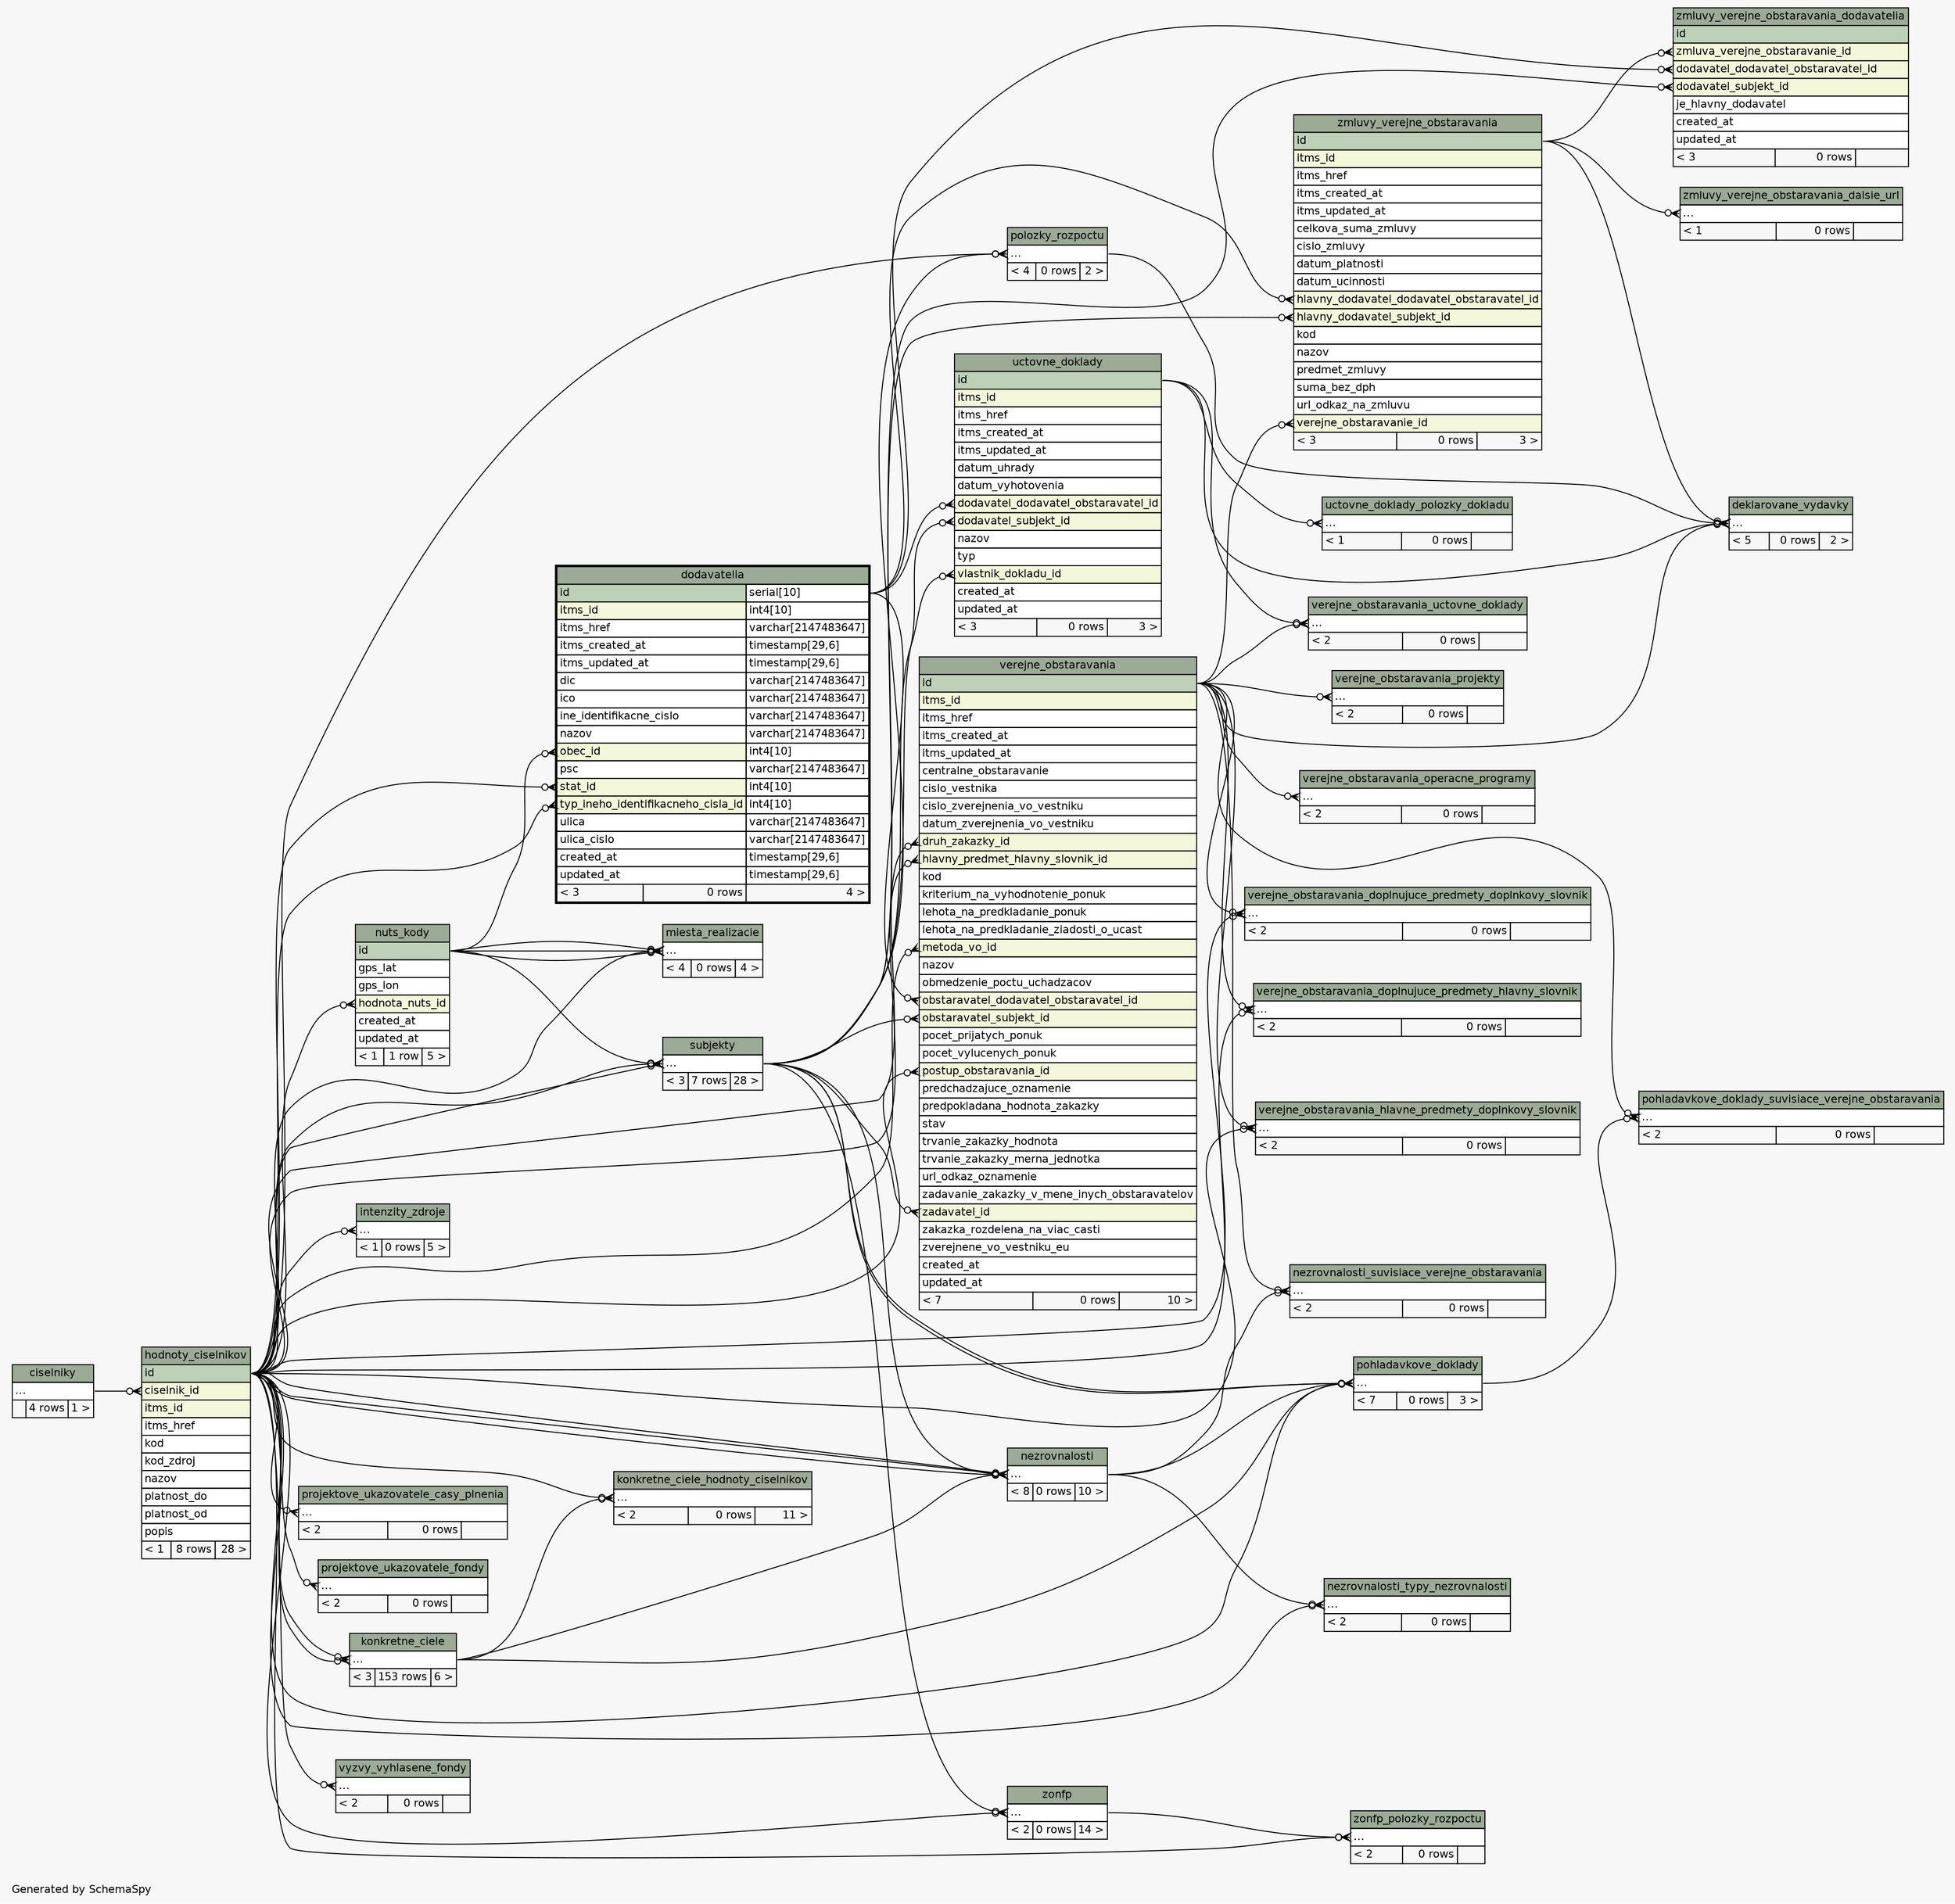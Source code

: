 // dot 2.38.0 on Linux 4.10.0-38-generic
// SchemaSpy rev 590
digraph "twoDegreesRelationshipsDiagram" {
  graph [
    rankdir="RL"
    bgcolor="#f7f7f7"
    label="\nGenerated by SchemaSpy"
    labeljust="l"
    nodesep="0.18"
    ranksep="0.46"
    fontname="Helvetica"
    fontsize="11"
  ];
  node [
    fontname="Helvetica"
    fontsize="11"
    shape="plaintext"
  ];
  edge [
    arrowsize="0.8"
  ];
  "deklarovane_vydavky":"elipses":w -> "polozky_rozpoctu":"elipses":e [arrowhead=none dir=back arrowtail=crowodot];
  "deklarovane_vydavky":"elipses":w -> "uctovne_doklady":"id":e [arrowhead=none dir=back arrowtail=crowodot];
  "deklarovane_vydavky":"elipses":w -> "verejne_obstaravania":"id":e [arrowhead=none dir=back arrowtail=crowodot];
  "deklarovane_vydavky":"elipses":w -> "zmluvy_verejne_obstaravania":"id":e [arrowhead=none dir=back arrowtail=crowodot];
  "dodavatelia":"obec_id":w -> "nuts_kody":"id":e [arrowhead=none dir=back arrowtail=crowodot];
  "dodavatelia":"stat_id":w -> "hodnoty_ciselnikov":"id":e [arrowhead=none dir=back arrowtail=crowodot];
  "dodavatelia":"typ_ineho_identifikacneho_cisla_id":w -> "hodnoty_ciselnikov":"id":e [arrowhead=none dir=back arrowtail=crowodot];
  "hodnoty_ciselnikov":"ciselnik_id":w -> "ciselniky":"elipses":e [arrowhead=none dir=back arrowtail=crowodot];
  "intenzity_zdroje":"elipses":w -> "hodnoty_ciselnikov":"id":e [arrowhead=none dir=back arrowtail=crowodot];
  "konkretne_ciele":"elipses":w -> "hodnoty_ciselnikov":"id":e [arrowhead=none dir=back arrowtail=crowodot];
  "konkretne_ciele":"elipses":w -> "hodnoty_ciselnikov":"id":e [arrowhead=none dir=back arrowtail=crowodot];
  "konkretne_ciele_hodnoty_ciselnikov":"elipses":w -> "hodnoty_ciselnikov":"id":e [arrowhead=none dir=back arrowtail=crowodot];
  "konkretne_ciele_hodnoty_ciselnikov":"elipses":w -> "konkretne_ciele":"elipses":e [arrowhead=none dir=back arrowtail=crowodot];
  "miesta_realizacie":"elipses":w -> "nuts_kody":"id":e [arrowhead=none dir=back arrowtail=crowodot];
  "miesta_realizacie":"elipses":w -> "nuts_kody":"id":e [arrowhead=none dir=back arrowtail=crowodot];
  "miesta_realizacie":"elipses":w -> "nuts_kody":"id":e [arrowhead=none dir=back arrowtail=crowodot];
  "miesta_realizacie":"elipses":w -> "hodnoty_ciselnikov":"id":e [arrowhead=none dir=back arrowtail=crowodot];
  "nezrovnalosti":"elipses":w -> "hodnoty_ciselnikov":"id":e [arrowhead=none dir=back arrowtail=crowodot];
  "nezrovnalosti":"elipses":w -> "subjekty":"elipses":e [arrowhead=none dir=back arrowtail=crowodot];
  "nezrovnalosti":"elipses":w -> "hodnoty_ciselnikov":"id":e [arrowhead=none dir=back arrowtail=crowodot];
  "nezrovnalosti":"elipses":w -> "hodnoty_ciselnikov":"id":e [arrowhead=none dir=back arrowtail=crowodot];
  "nezrovnalosti":"elipses":w -> "konkretne_ciele":"elipses":e [arrowhead=none dir=back arrowtail=crowodot];
  "nezrovnalosti_suvisiace_verejne_obstaravania":"elipses":w -> "nezrovnalosti":"elipses":e [arrowhead=none dir=back arrowtail=crowodot];
  "nezrovnalosti_suvisiace_verejne_obstaravania":"elipses":w -> "verejne_obstaravania":"id":e [arrowhead=none dir=back arrowtail=crowodot];
  "nezrovnalosti_typy_nezrovnalosti":"elipses":w -> "hodnoty_ciselnikov":"id":e [arrowhead=none dir=back arrowtail=crowodot];
  "nezrovnalosti_typy_nezrovnalosti":"elipses":w -> "nezrovnalosti":"elipses":e [arrowhead=none dir=back arrowtail=crowodot];
  "nuts_kody":"hodnota_nuts_id":w -> "hodnoty_ciselnikov":"id":e [arrowhead=none dir=back arrowtail=crowodot];
  "pohladavkove_doklady":"elipses":w -> "subjekty":"elipses":e [arrowhead=none dir=back arrowtail=crowodot];
  "pohladavkove_doklady":"elipses":w -> "hodnoty_ciselnikov":"id":e [arrowhead=none dir=back arrowtail=crowodot];
  "pohladavkove_doklady":"elipses":w -> "konkretne_ciele":"elipses":e [arrowhead=none dir=back arrowtail=crowodot];
  "pohladavkove_doklady":"elipses":w -> "nezrovnalosti":"elipses":e [arrowhead=none dir=back arrowtail=crowodot];
  "pohladavkove_doklady":"elipses":w -> "subjekty":"elipses":e [arrowhead=none dir=back arrowtail=crowodot];
  "pohladavkove_doklady_suvisiace_verejne_obstaravania":"elipses":w -> "pohladavkove_doklady":"elipses":e [arrowhead=none dir=back arrowtail=crowodot];
  "pohladavkove_doklady_suvisiace_verejne_obstaravania":"elipses":w -> "verejne_obstaravania":"id":e [arrowhead=none dir=back arrowtail=crowodot];
  "polozky_rozpoctu":"elipses":w -> "hodnoty_ciselnikov":"id":e [arrowhead=none dir=back arrowtail=crowodot];
  "polozky_rozpoctu":"elipses":w -> "subjekty":"elipses":e [arrowhead=none dir=back arrowtail=crowodot];
  "projektove_ukazovatele_casy_plnenia":"elipses":w -> "hodnoty_ciselnikov":"id":e [arrowhead=none dir=back arrowtail=crowodot];
  "projektove_ukazovatele_fondy":"elipses":w -> "hodnoty_ciselnikov":"id":e [arrowhead=none dir=back arrowtail=crowodot];
  "subjekty":"elipses":w -> "nuts_kody":"id":e [arrowhead=none dir=back arrowtail=crowodot];
  "subjekty":"elipses":w -> "hodnoty_ciselnikov":"id":e [arrowhead=none dir=back arrowtail=crowodot];
  "subjekty":"elipses":w -> "hodnoty_ciselnikov":"id":e [arrowhead=none dir=back arrowtail=crowodot];
  "uctovne_doklady":"dodavatel_dodavatel_obstaravatel_id":w -> "dodavatelia":"id.type":e [arrowhead=none dir=back arrowtail=crowodot];
  "uctovne_doklady":"dodavatel_subjekt_id":w -> "subjekty":"elipses":e [arrowhead=none dir=back arrowtail=crowodot];
  "uctovne_doklady":"vlastnik_dokladu_id":w -> "subjekty":"elipses":e [arrowhead=none dir=back arrowtail=crowodot];
  "uctovne_doklady_polozky_dokladu":"elipses":w -> "uctovne_doklady":"id":e [arrowhead=none dir=back arrowtail=crowodot];
  "verejne_obstaravania":"druh_zakazky_id":w -> "hodnoty_ciselnikov":"id":e [arrowhead=none dir=back arrowtail=crowodot];
  "verejne_obstaravania":"hlavny_predmet_hlavny_slovnik_id":w -> "hodnoty_ciselnikov":"id":e [arrowhead=none dir=back arrowtail=crowodot];
  "verejne_obstaravania":"metoda_vo_id":w -> "hodnoty_ciselnikov":"id":e [arrowhead=none dir=back arrowtail=crowodot];
  "verejne_obstaravania":"obstaravatel_dodavatel_obstaravatel_id":w -> "dodavatelia":"id.type":e [arrowhead=none dir=back arrowtail=crowodot];
  "verejne_obstaravania":"obstaravatel_subjekt_id":w -> "subjekty":"elipses":e [arrowhead=none dir=back arrowtail=crowodot];
  "verejne_obstaravania":"postup_obstaravania_id":w -> "hodnoty_ciselnikov":"id":e [arrowhead=none dir=back arrowtail=crowodot];
  "verejne_obstaravania":"zadavatel_id":w -> "subjekty":"elipses":e [arrowhead=none dir=back arrowtail=crowodot];
  "verejne_obstaravania_doplnujuce_predmety_doplnkovy_slovnik":"elipses":w -> "hodnoty_ciselnikov":"id":e [arrowhead=none dir=back arrowtail=crowodot];
  "verejne_obstaravania_doplnujuce_predmety_doplnkovy_slovnik":"elipses":w -> "verejne_obstaravania":"id":e [arrowhead=none dir=back arrowtail=crowodot];
  "verejne_obstaravania_doplnujuce_predmety_hlavny_slovnik":"elipses":w -> "hodnoty_ciselnikov":"id":e [arrowhead=none dir=back arrowtail=crowodot];
  "verejne_obstaravania_doplnujuce_predmety_hlavny_slovnik":"elipses":w -> "verejne_obstaravania":"id":e [arrowhead=none dir=back arrowtail=crowodot];
  "verejne_obstaravania_hlavne_predmety_doplnkovy_slovnik":"elipses":w -> "hodnoty_ciselnikov":"id":e [arrowhead=none dir=back arrowtail=crowodot];
  "verejne_obstaravania_hlavne_predmety_doplnkovy_slovnik":"elipses":w -> "verejne_obstaravania":"id":e [arrowhead=none dir=back arrowtail=crowodot];
  "verejne_obstaravania_operacne_programy":"elipses":w -> "verejne_obstaravania":"id":e [arrowhead=none dir=back arrowtail=crowodot];
  "verejne_obstaravania_projekty":"elipses":w -> "verejne_obstaravania":"id":e [arrowhead=none dir=back arrowtail=crowodot];
  "verejne_obstaravania_uctovne_doklady":"elipses":w -> "uctovne_doklady":"id":e [arrowhead=none dir=back arrowtail=crowodot];
  "verejne_obstaravania_uctovne_doklady":"elipses":w -> "verejne_obstaravania":"id":e [arrowhead=none dir=back arrowtail=crowodot];
  "vyzvy_vyhlasene_fondy":"elipses":w -> "hodnoty_ciselnikov":"id":e [arrowhead=none dir=back arrowtail=crowodot];
  "zmluvy_verejne_obstaravania":"hlavny_dodavatel_dodavatel_obstaravatel_id":w -> "dodavatelia":"id.type":e [arrowhead=none dir=back arrowtail=crowodot];
  "zmluvy_verejne_obstaravania":"hlavny_dodavatel_subjekt_id":w -> "subjekty":"elipses":e [arrowhead=none dir=back arrowtail=crowodot];
  "zmluvy_verejne_obstaravania":"verejne_obstaravanie_id":w -> "verejne_obstaravania":"id":e [arrowhead=none dir=back arrowtail=crowodot];
  "zmluvy_verejne_obstaravania_dalsie_url":"elipses":w -> "zmluvy_verejne_obstaravania":"id":e [arrowhead=none dir=back arrowtail=crowodot];
  "zmluvy_verejne_obstaravania_dodavatelia":"dodavatel_dodavatel_obstaravatel_id":w -> "dodavatelia":"id.type":e [arrowhead=none dir=back arrowtail=crowodot];
  "zmluvy_verejne_obstaravania_dodavatelia":"dodavatel_subjekt_id":w -> "subjekty":"elipses":e [arrowhead=none dir=back arrowtail=crowodot];
  "zmluvy_verejne_obstaravania_dodavatelia":"zmluva_verejne_obstaravanie_id":w -> "zmluvy_verejne_obstaravania":"id":e [arrowhead=none dir=back arrowtail=crowodot];
  "zonfp":"elipses":w -> "hodnoty_ciselnikov":"id":e [arrowhead=none dir=back arrowtail=crowodot];
  "zonfp":"elipses":w -> "subjekty":"elipses":e [arrowhead=none dir=back arrowtail=crowodot];
  "zonfp_polozky_rozpoctu":"elipses":w -> "hodnoty_ciselnikov":"id":e [arrowhead=none dir=back arrowtail=crowodot];
  "zonfp_polozky_rozpoctu":"elipses":w -> "zonfp":"elipses":e [arrowhead=none dir=back arrowtail=crowodot];
  "ciselniky" [
    label=<
    <TABLE BORDER="0" CELLBORDER="1" CELLSPACING="0" BGCOLOR="#ffffff">
      <TR><TD COLSPAN="3" BGCOLOR="#9bab96" ALIGN="CENTER">ciselniky</TD></TR>
      <TR><TD PORT="elipses" COLSPAN="3" ALIGN="LEFT">...</TD></TR>
      <TR><TD ALIGN="LEFT" BGCOLOR="#f7f7f7">  </TD><TD ALIGN="RIGHT" BGCOLOR="#f7f7f7">4 rows</TD><TD ALIGN="RIGHT" BGCOLOR="#f7f7f7">1 &gt;</TD></TR>
    </TABLE>>
    URL="ciselniky.html"
    tooltip="ciselniky"
  ];
  "deklarovane_vydavky" [
    label=<
    <TABLE BORDER="0" CELLBORDER="1" CELLSPACING="0" BGCOLOR="#ffffff">
      <TR><TD COLSPAN="3" BGCOLOR="#9bab96" ALIGN="CENTER">deklarovane_vydavky</TD></TR>
      <TR><TD PORT="elipses" COLSPAN="3" ALIGN="LEFT">...</TD></TR>
      <TR><TD ALIGN="LEFT" BGCOLOR="#f7f7f7">&lt; 5</TD><TD ALIGN="RIGHT" BGCOLOR="#f7f7f7">0 rows</TD><TD ALIGN="RIGHT" BGCOLOR="#f7f7f7">2 &gt;</TD></TR>
    </TABLE>>
    URL="deklarovane_vydavky.html"
    tooltip="deklarovane_vydavky"
  ];
  "dodavatelia" [
    label=<
    <TABLE BORDER="2" CELLBORDER="1" CELLSPACING="0" BGCOLOR="#ffffff">
      <TR><TD COLSPAN="3" BGCOLOR="#9bab96" ALIGN="CENTER">dodavatelia</TD></TR>
      <TR><TD PORT="id" COLSPAN="2" BGCOLOR="#bed1b8" ALIGN="LEFT">id</TD><TD PORT="id.type" ALIGN="LEFT">serial[10]</TD></TR>
      <TR><TD PORT="itms_id" COLSPAN="2" BGCOLOR="#f4f7da" ALIGN="LEFT">itms_id</TD><TD PORT="itms_id.type" ALIGN="LEFT">int4[10]</TD></TR>
      <TR><TD PORT="itms_href" COLSPAN="2" ALIGN="LEFT">itms_href</TD><TD PORT="itms_href.type" ALIGN="LEFT">varchar[2147483647]</TD></TR>
      <TR><TD PORT="itms_created_at" COLSPAN="2" ALIGN="LEFT">itms_created_at</TD><TD PORT="itms_created_at.type" ALIGN="LEFT">timestamp[29,6]</TD></TR>
      <TR><TD PORT="itms_updated_at" COLSPAN="2" ALIGN="LEFT">itms_updated_at</TD><TD PORT="itms_updated_at.type" ALIGN="LEFT">timestamp[29,6]</TD></TR>
      <TR><TD PORT="dic" COLSPAN="2" ALIGN="LEFT">dic</TD><TD PORT="dic.type" ALIGN="LEFT">varchar[2147483647]</TD></TR>
      <TR><TD PORT="ico" COLSPAN="2" ALIGN="LEFT">ico</TD><TD PORT="ico.type" ALIGN="LEFT">varchar[2147483647]</TD></TR>
      <TR><TD PORT="ine_identifikacne_cislo" COLSPAN="2" ALIGN="LEFT">ine_identifikacne_cislo</TD><TD PORT="ine_identifikacne_cislo.type" ALIGN="LEFT">varchar[2147483647]</TD></TR>
      <TR><TD PORT="nazov" COLSPAN="2" ALIGN="LEFT">nazov</TD><TD PORT="nazov.type" ALIGN="LEFT">varchar[2147483647]</TD></TR>
      <TR><TD PORT="obec_id" COLSPAN="2" BGCOLOR="#f4f7da" ALIGN="LEFT">obec_id</TD><TD PORT="obec_id.type" ALIGN="LEFT">int4[10]</TD></TR>
      <TR><TD PORT="psc" COLSPAN="2" ALIGN="LEFT">psc</TD><TD PORT="psc.type" ALIGN="LEFT">varchar[2147483647]</TD></TR>
      <TR><TD PORT="stat_id" COLSPAN="2" BGCOLOR="#f4f7da" ALIGN="LEFT">stat_id</TD><TD PORT="stat_id.type" ALIGN="LEFT">int4[10]</TD></TR>
      <TR><TD PORT="typ_ineho_identifikacneho_cisla_id" COLSPAN="2" BGCOLOR="#f4f7da" ALIGN="LEFT">typ_ineho_identifikacneho_cisla_id</TD><TD PORT="typ_ineho_identifikacneho_cisla_id.type" ALIGN="LEFT">int4[10]</TD></TR>
      <TR><TD PORT="ulica" COLSPAN="2" ALIGN="LEFT">ulica</TD><TD PORT="ulica.type" ALIGN="LEFT">varchar[2147483647]</TD></TR>
      <TR><TD PORT="ulica_cislo" COLSPAN="2" ALIGN="LEFT">ulica_cislo</TD><TD PORT="ulica_cislo.type" ALIGN="LEFT">varchar[2147483647]</TD></TR>
      <TR><TD PORT="created_at" COLSPAN="2" ALIGN="LEFT">created_at</TD><TD PORT="created_at.type" ALIGN="LEFT">timestamp[29,6]</TD></TR>
      <TR><TD PORT="updated_at" COLSPAN="2" ALIGN="LEFT">updated_at</TD><TD PORT="updated_at.type" ALIGN="LEFT">timestamp[29,6]</TD></TR>
      <TR><TD ALIGN="LEFT" BGCOLOR="#f7f7f7">&lt; 3</TD><TD ALIGN="RIGHT" BGCOLOR="#f7f7f7">0 rows</TD><TD ALIGN="RIGHT" BGCOLOR="#f7f7f7">4 &gt;</TD></TR>
    </TABLE>>
    URL="dodavatelia.html"
    tooltip="dodavatelia"
  ];
  "hodnoty_ciselnikov" [
    label=<
    <TABLE BORDER="0" CELLBORDER="1" CELLSPACING="0" BGCOLOR="#ffffff">
      <TR><TD COLSPAN="3" BGCOLOR="#9bab96" ALIGN="CENTER">hodnoty_ciselnikov</TD></TR>
      <TR><TD PORT="id" COLSPAN="3" BGCOLOR="#bed1b8" ALIGN="LEFT">id</TD></TR>
      <TR><TD PORT="ciselnik_id" COLSPAN="3" BGCOLOR="#f4f7da" ALIGN="LEFT">ciselnik_id</TD></TR>
      <TR><TD PORT="itms_id" COLSPAN="3" BGCOLOR="#f4f7da" ALIGN="LEFT">itms_id</TD></TR>
      <TR><TD PORT="itms_href" COLSPAN="3" ALIGN="LEFT">itms_href</TD></TR>
      <TR><TD PORT="kod" COLSPAN="3" ALIGN="LEFT">kod</TD></TR>
      <TR><TD PORT="kod_zdroj" COLSPAN="3" ALIGN="LEFT">kod_zdroj</TD></TR>
      <TR><TD PORT="nazov" COLSPAN="3" ALIGN="LEFT">nazov</TD></TR>
      <TR><TD PORT="platnost_do" COLSPAN="3" ALIGN="LEFT">platnost_do</TD></TR>
      <TR><TD PORT="platnost_od" COLSPAN="3" ALIGN="LEFT">platnost_od</TD></TR>
      <TR><TD PORT="popis" COLSPAN="3" ALIGN="LEFT">popis</TD></TR>
      <TR><TD ALIGN="LEFT" BGCOLOR="#f7f7f7">&lt; 1</TD><TD ALIGN="RIGHT" BGCOLOR="#f7f7f7">8 rows</TD><TD ALIGN="RIGHT" BGCOLOR="#f7f7f7">28 &gt;</TD></TR>
    </TABLE>>
    URL="hodnoty_ciselnikov.html"
    tooltip="hodnoty_ciselnikov"
  ];
  "intenzity_zdroje" [
    label=<
    <TABLE BORDER="0" CELLBORDER="1" CELLSPACING="0" BGCOLOR="#ffffff">
      <TR><TD COLSPAN="3" BGCOLOR="#9bab96" ALIGN="CENTER">intenzity_zdroje</TD></TR>
      <TR><TD PORT="elipses" COLSPAN="3" ALIGN="LEFT">...</TD></TR>
      <TR><TD ALIGN="LEFT" BGCOLOR="#f7f7f7">&lt; 1</TD><TD ALIGN="RIGHT" BGCOLOR="#f7f7f7">0 rows</TD><TD ALIGN="RIGHT" BGCOLOR="#f7f7f7">5 &gt;</TD></TR>
    </TABLE>>
    URL="intenzity_zdroje.html"
    tooltip="intenzity_zdroje"
  ];
  "konkretne_ciele" [
    label=<
    <TABLE BORDER="0" CELLBORDER="1" CELLSPACING="0" BGCOLOR="#ffffff">
      <TR><TD COLSPAN="3" BGCOLOR="#9bab96" ALIGN="CENTER">konkretne_ciele</TD></TR>
      <TR><TD PORT="elipses" COLSPAN="3" ALIGN="LEFT">...</TD></TR>
      <TR><TD ALIGN="LEFT" BGCOLOR="#f7f7f7">&lt; 3</TD><TD ALIGN="RIGHT" BGCOLOR="#f7f7f7">153 rows</TD><TD ALIGN="RIGHT" BGCOLOR="#f7f7f7">6 &gt;</TD></TR>
    </TABLE>>
    URL="konkretne_ciele.html"
    tooltip="konkretne_ciele"
  ];
  "konkretne_ciele_hodnoty_ciselnikov" [
    label=<
    <TABLE BORDER="0" CELLBORDER="1" CELLSPACING="0" BGCOLOR="#ffffff">
      <TR><TD COLSPAN="3" BGCOLOR="#9bab96" ALIGN="CENTER">konkretne_ciele_hodnoty_ciselnikov</TD></TR>
      <TR><TD PORT="elipses" COLSPAN="3" ALIGN="LEFT">...</TD></TR>
      <TR><TD ALIGN="LEFT" BGCOLOR="#f7f7f7">&lt; 2</TD><TD ALIGN="RIGHT" BGCOLOR="#f7f7f7">0 rows</TD><TD ALIGN="RIGHT" BGCOLOR="#f7f7f7">11 &gt;</TD></TR>
    </TABLE>>
    URL="konkretne_ciele_hodnoty_ciselnikov.html"
    tooltip="konkretne_ciele_hodnoty_ciselnikov"
  ];
  "miesta_realizacie" [
    label=<
    <TABLE BORDER="0" CELLBORDER="1" CELLSPACING="0" BGCOLOR="#ffffff">
      <TR><TD COLSPAN="3" BGCOLOR="#9bab96" ALIGN="CENTER">miesta_realizacie</TD></TR>
      <TR><TD PORT="elipses" COLSPAN="3" ALIGN="LEFT">...</TD></TR>
      <TR><TD ALIGN="LEFT" BGCOLOR="#f7f7f7">&lt; 4</TD><TD ALIGN="RIGHT" BGCOLOR="#f7f7f7">0 rows</TD><TD ALIGN="RIGHT" BGCOLOR="#f7f7f7">4 &gt;</TD></TR>
    </TABLE>>
    URL="miesta_realizacie.html"
    tooltip="miesta_realizacie"
  ];
  "nezrovnalosti" [
    label=<
    <TABLE BORDER="0" CELLBORDER="1" CELLSPACING="0" BGCOLOR="#ffffff">
      <TR><TD COLSPAN="3" BGCOLOR="#9bab96" ALIGN="CENTER">nezrovnalosti</TD></TR>
      <TR><TD PORT="elipses" COLSPAN="3" ALIGN="LEFT">...</TD></TR>
      <TR><TD ALIGN="LEFT" BGCOLOR="#f7f7f7">&lt; 8</TD><TD ALIGN="RIGHT" BGCOLOR="#f7f7f7">0 rows</TD><TD ALIGN="RIGHT" BGCOLOR="#f7f7f7">10 &gt;</TD></TR>
    </TABLE>>
    URL="nezrovnalosti.html"
    tooltip="nezrovnalosti"
  ];
  "nezrovnalosti_suvisiace_verejne_obstaravania" [
    label=<
    <TABLE BORDER="0" CELLBORDER="1" CELLSPACING="0" BGCOLOR="#ffffff">
      <TR><TD COLSPAN="3" BGCOLOR="#9bab96" ALIGN="CENTER">nezrovnalosti_suvisiace_verejne_obstaravania</TD></TR>
      <TR><TD PORT="elipses" COLSPAN="3" ALIGN="LEFT">...</TD></TR>
      <TR><TD ALIGN="LEFT" BGCOLOR="#f7f7f7">&lt; 2</TD><TD ALIGN="RIGHT" BGCOLOR="#f7f7f7">0 rows</TD><TD ALIGN="RIGHT" BGCOLOR="#f7f7f7">  </TD></TR>
    </TABLE>>
    URL="nezrovnalosti_suvisiace_verejne_obstaravania.html"
    tooltip="nezrovnalosti_suvisiace_verejne_obstaravania"
  ];
  "nezrovnalosti_typy_nezrovnalosti" [
    label=<
    <TABLE BORDER="0" CELLBORDER="1" CELLSPACING="0" BGCOLOR="#ffffff">
      <TR><TD COLSPAN="3" BGCOLOR="#9bab96" ALIGN="CENTER">nezrovnalosti_typy_nezrovnalosti</TD></TR>
      <TR><TD PORT="elipses" COLSPAN="3" ALIGN="LEFT">...</TD></TR>
      <TR><TD ALIGN="LEFT" BGCOLOR="#f7f7f7">&lt; 2</TD><TD ALIGN="RIGHT" BGCOLOR="#f7f7f7">0 rows</TD><TD ALIGN="RIGHT" BGCOLOR="#f7f7f7">  </TD></TR>
    </TABLE>>
    URL="nezrovnalosti_typy_nezrovnalosti.html"
    tooltip="nezrovnalosti_typy_nezrovnalosti"
  ];
  "nuts_kody" [
    label=<
    <TABLE BORDER="0" CELLBORDER="1" CELLSPACING="0" BGCOLOR="#ffffff">
      <TR><TD COLSPAN="3" BGCOLOR="#9bab96" ALIGN="CENTER">nuts_kody</TD></TR>
      <TR><TD PORT="id" COLSPAN="3" BGCOLOR="#bed1b8" ALIGN="LEFT">id</TD></TR>
      <TR><TD PORT="gps_lat" COLSPAN="3" ALIGN="LEFT">gps_lat</TD></TR>
      <TR><TD PORT="gps_lon" COLSPAN="3" ALIGN="LEFT">gps_lon</TD></TR>
      <TR><TD PORT="hodnota_nuts_id" COLSPAN="3" BGCOLOR="#f4f7da" ALIGN="LEFT">hodnota_nuts_id</TD></TR>
      <TR><TD PORT="created_at" COLSPAN="3" ALIGN="LEFT">created_at</TD></TR>
      <TR><TD PORT="updated_at" COLSPAN="3" ALIGN="LEFT">updated_at</TD></TR>
      <TR><TD ALIGN="LEFT" BGCOLOR="#f7f7f7">&lt; 1</TD><TD ALIGN="RIGHT" BGCOLOR="#f7f7f7">1 row</TD><TD ALIGN="RIGHT" BGCOLOR="#f7f7f7">5 &gt;</TD></TR>
    </TABLE>>
    URL="nuts_kody.html"
    tooltip="nuts_kody"
  ];
  "pohladavkove_doklady" [
    label=<
    <TABLE BORDER="0" CELLBORDER="1" CELLSPACING="0" BGCOLOR="#ffffff">
      <TR><TD COLSPAN="3" BGCOLOR="#9bab96" ALIGN="CENTER">pohladavkove_doklady</TD></TR>
      <TR><TD PORT="elipses" COLSPAN="3" ALIGN="LEFT">...</TD></TR>
      <TR><TD ALIGN="LEFT" BGCOLOR="#f7f7f7">&lt; 7</TD><TD ALIGN="RIGHT" BGCOLOR="#f7f7f7">0 rows</TD><TD ALIGN="RIGHT" BGCOLOR="#f7f7f7">3 &gt;</TD></TR>
    </TABLE>>
    URL="pohladavkove_doklady.html"
    tooltip="pohladavkove_doklady"
  ];
  "pohladavkove_doklady_suvisiace_verejne_obstaravania" [
    label=<
    <TABLE BORDER="0" CELLBORDER="1" CELLSPACING="0" BGCOLOR="#ffffff">
      <TR><TD COLSPAN="3" BGCOLOR="#9bab96" ALIGN="CENTER">pohladavkove_doklady_suvisiace_verejne_obstaravania</TD></TR>
      <TR><TD PORT="elipses" COLSPAN="3" ALIGN="LEFT">...</TD></TR>
      <TR><TD ALIGN="LEFT" BGCOLOR="#f7f7f7">&lt; 2</TD><TD ALIGN="RIGHT" BGCOLOR="#f7f7f7">0 rows</TD><TD ALIGN="RIGHT" BGCOLOR="#f7f7f7">  </TD></TR>
    </TABLE>>
    URL="pohladavkove_doklady_suvisiace_verejne_obstaravania.html"
    tooltip="pohladavkove_doklady_suvisiace_verejne_obstaravania"
  ];
  "polozky_rozpoctu" [
    label=<
    <TABLE BORDER="0" CELLBORDER="1" CELLSPACING="0" BGCOLOR="#ffffff">
      <TR><TD COLSPAN="3" BGCOLOR="#9bab96" ALIGN="CENTER">polozky_rozpoctu</TD></TR>
      <TR><TD PORT="elipses" COLSPAN="3" ALIGN="LEFT">...</TD></TR>
      <TR><TD ALIGN="LEFT" BGCOLOR="#f7f7f7">&lt; 4</TD><TD ALIGN="RIGHT" BGCOLOR="#f7f7f7">0 rows</TD><TD ALIGN="RIGHT" BGCOLOR="#f7f7f7">2 &gt;</TD></TR>
    </TABLE>>
    URL="polozky_rozpoctu.html"
    tooltip="polozky_rozpoctu"
  ];
  "projektove_ukazovatele_casy_plnenia" [
    label=<
    <TABLE BORDER="0" CELLBORDER="1" CELLSPACING="0" BGCOLOR="#ffffff">
      <TR><TD COLSPAN="3" BGCOLOR="#9bab96" ALIGN="CENTER">projektove_ukazovatele_casy_plnenia</TD></TR>
      <TR><TD PORT="elipses" COLSPAN="3" ALIGN="LEFT">...</TD></TR>
      <TR><TD ALIGN="LEFT" BGCOLOR="#f7f7f7">&lt; 2</TD><TD ALIGN="RIGHT" BGCOLOR="#f7f7f7">0 rows</TD><TD ALIGN="RIGHT" BGCOLOR="#f7f7f7">  </TD></TR>
    </TABLE>>
    URL="projektove_ukazovatele_casy_plnenia.html"
    tooltip="projektove_ukazovatele_casy_plnenia"
  ];
  "projektove_ukazovatele_fondy" [
    label=<
    <TABLE BORDER="0" CELLBORDER="1" CELLSPACING="0" BGCOLOR="#ffffff">
      <TR><TD COLSPAN="3" BGCOLOR="#9bab96" ALIGN="CENTER">projektove_ukazovatele_fondy</TD></TR>
      <TR><TD PORT="elipses" COLSPAN="3" ALIGN="LEFT">...</TD></TR>
      <TR><TD ALIGN="LEFT" BGCOLOR="#f7f7f7">&lt; 2</TD><TD ALIGN="RIGHT" BGCOLOR="#f7f7f7">0 rows</TD><TD ALIGN="RIGHT" BGCOLOR="#f7f7f7">  </TD></TR>
    </TABLE>>
    URL="projektove_ukazovatele_fondy.html"
    tooltip="projektove_ukazovatele_fondy"
  ];
  "subjekty" [
    label=<
    <TABLE BORDER="0" CELLBORDER="1" CELLSPACING="0" BGCOLOR="#ffffff">
      <TR><TD COLSPAN="3" BGCOLOR="#9bab96" ALIGN="CENTER">subjekty</TD></TR>
      <TR><TD PORT="elipses" COLSPAN="3" ALIGN="LEFT">...</TD></TR>
      <TR><TD ALIGN="LEFT" BGCOLOR="#f7f7f7">&lt; 3</TD><TD ALIGN="RIGHT" BGCOLOR="#f7f7f7">7 rows</TD><TD ALIGN="RIGHT" BGCOLOR="#f7f7f7">28 &gt;</TD></TR>
    </TABLE>>
    URL="subjekty.html"
    tooltip="subjekty"
  ];
  "uctovne_doklady" [
    label=<
    <TABLE BORDER="0" CELLBORDER="1" CELLSPACING="0" BGCOLOR="#ffffff">
      <TR><TD COLSPAN="3" BGCOLOR="#9bab96" ALIGN="CENTER">uctovne_doklady</TD></TR>
      <TR><TD PORT="id" COLSPAN="3" BGCOLOR="#bed1b8" ALIGN="LEFT">id</TD></TR>
      <TR><TD PORT="itms_id" COLSPAN="3" BGCOLOR="#f4f7da" ALIGN="LEFT">itms_id</TD></TR>
      <TR><TD PORT="itms_href" COLSPAN="3" ALIGN="LEFT">itms_href</TD></TR>
      <TR><TD PORT="itms_created_at" COLSPAN="3" ALIGN="LEFT">itms_created_at</TD></TR>
      <TR><TD PORT="itms_updated_at" COLSPAN="3" ALIGN="LEFT">itms_updated_at</TD></TR>
      <TR><TD PORT="datum_uhrady" COLSPAN="3" ALIGN="LEFT">datum_uhrady</TD></TR>
      <TR><TD PORT="datum_vyhotovenia" COLSPAN="3" ALIGN="LEFT">datum_vyhotovenia</TD></TR>
      <TR><TD PORT="dodavatel_dodavatel_obstaravatel_id" COLSPAN="3" BGCOLOR="#f4f7da" ALIGN="LEFT">dodavatel_dodavatel_obstaravatel_id</TD></TR>
      <TR><TD PORT="dodavatel_subjekt_id" COLSPAN="3" BGCOLOR="#f4f7da" ALIGN="LEFT">dodavatel_subjekt_id</TD></TR>
      <TR><TD PORT="nazov" COLSPAN="3" ALIGN="LEFT">nazov</TD></TR>
      <TR><TD PORT="typ" COLSPAN="3" ALIGN="LEFT">typ</TD></TR>
      <TR><TD PORT="vlastnik_dokladu_id" COLSPAN="3" BGCOLOR="#f4f7da" ALIGN="LEFT">vlastnik_dokladu_id</TD></TR>
      <TR><TD PORT="created_at" COLSPAN="3" ALIGN="LEFT">created_at</TD></TR>
      <TR><TD PORT="updated_at" COLSPAN="3" ALIGN="LEFT">updated_at</TD></TR>
      <TR><TD ALIGN="LEFT" BGCOLOR="#f7f7f7">&lt; 3</TD><TD ALIGN="RIGHT" BGCOLOR="#f7f7f7">0 rows</TD><TD ALIGN="RIGHT" BGCOLOR="#f7f7f7">3 &gt;</TD></TR>
    </TABLE>>
    URL="uctovne_doklady.html"
    tooltip="uctovne_doklady"
  ];
  "uctovne_doklady_polozky_dokladu" [
    label=<
    <TABLE BORDER="0" CELLBORDER="1" CELLSPACING="0" BGCOLOR="#ffffff">
      <TR><TD COLSPAN="3" BGCOLOR="#9bab96" ALIGN="CENTER">uctovne_doklady_polozky_dokladu</TD></TR>
      <TR><TD PORT="elipses" COLSPAN="3" ALIGN="LEFT">...</TD></TR>
      <TR><TD ALIGN="LEFT" BGCOLOR="#f7f7f7">&lt; 1</TD><TD ALIGN="RIGHT" BGCOLOR="#f7f7f7">0 rows</TD><TD ALIGN="RIGHT" BGCOLOR="#f7f7f7">  </TD></TR>
    </TABLE>>
    URL="uctovne_doklady_polozky_dokladu.html"
    tooltip="uctovne_doklady_polozky_dokladu"
  ];
  "verejne_obstaravania" [
    label=<
    <TABLE BORDER="0" CELLBORDER="1" CELLSPACING="0" BGCOLOR="#ffffff">
      <TR><TD COLSPAN="3" BGCOLOR="#9bab96" ALIGN="CENTER">verejne_obstaravania</TD></TR>
      <TR><TD PORT="id" COLSPAN="3" BGCOLOR="#bed1b8" ALIGN="LEFT">id</TD></TR>
      <TR><TD PORT="itms_id" COLSPAN="3" BGCOLOR="#f4f7da" ALIGN="LEFT">itms_id</TD></TR>
      <TR><TD PORT="itms_href" COLSPAN="3" ALIGN="LEFT">itms_href</TD></TR>
      <TR><TD PORT="itms_created_at" COLSPAN="3" ALIGN="LEFT">itms_created_at</TD></TR>
      <TR><TD PORT="itms_updated_at" COLSPAN="3" ALIGN="LEFT">itms_updated_at</TD></TR>
      <TR><TD PORT="centralne_obstaravanie" COLSPAN="3" ALIGN="LEFT">centralne_obstaravanie</TD></TR>
      <TR><TD PORT="cislo_vestnika" COLSPAN="3" ALIGN="LEFT">cislo_vestnika</TD></TR>
      <TR><TD PORT="cislo_zverejnenia_vo_vestniku" COLSPAN="3" ALIGN="LEFT">cislo_zverejnenia_vo_vestniku</TD></TR>
      <TR><TD PORT="datum_zverejnenia_vo_vestniku" COLSPAN="3" ALIGN="LEFT">datum_zverejnenia_vo_vestniku</TD></TR>
      <TR><TD PORT="druh_zakazky_id" COLSPAN="3" BGCOLOR="#f4f7da" ALIGN="LEFT">druh_zakazky_id</TD></TR>
      <TR><TD PORT="hlavny_predmet_hlavny_slovnik_id" COLSPAN="3" BGCOLOR="#f4f7da" ALIGN="LEFT">hlavny_predmet_hlavny_slovnik_id</TD></TR>
      <TR><TD PORT="kod" COLSPAN="3" ALIGN="LEFT">kod</TD></TR>
      <TR><TD PORT="kriterium_na_vyhodnotenie_ponuk" COLSPAN="3" ALIGN="LEFT">kriterium_na_vyhodnotenie_ponuk</TD></TR>
      <TR><TD PORT="lehota_na_predkladanie_ponuk" COLSPAN="3" ALIGN="LEFT">lehota_na_predkladanie_ponuk</TD></TR>
      <TR><TD PORT="lehota_na_predkladanie_ziadosti_o_ucast" COLSPAN="3" ALIGN="LEFT">lehota_na_predkladanie_ziadosti_o_ucast</TD></TR>
      <TR><TD PORT="metoda_vo_id" COLSPAN="3" BGCOLOR="#f4f7da" ALIGN="LEFT">metoda_vo_id</TD></TR>
      <TR><TD PORT="nazov" COLSPAN="3" ALIGN="LEFT">nazov</TD></TR>
      <TR><TD PORT="obmedzenie_poctu_uchadzacov" COLSPAN="3" ALIGN="LEFT">obmedzenie_poctu_uchadzacov</TD></TR>
      <TR><TD PORT="obstaravatel_dodavatel_obstaravatel_id" COLSPAN="3" BGCOLOR="#f4f7da" ALIGN="LEFT">obstaravatel_dodavatel_obstaravatel_id</TD></TR>
      <TR><TD PORT="obstaravatel_subjekt_id" COLSPAN="3" BGCOLOR="#f4f7da" ALIGN="LEFT">obstaravatel_subjekt_id</TD></TR>
      <TR><TD PORT="pocet_prijatych_ponuk" COLSPAN="3" ALIGN="LEFT">pocet_prijatych_ponuk</TD></TR>
      <TR><TD PORT="pocet_vylucenych_ponuk" COLSPAN="3" ALIGN="LEFT">pocet_vylucenych_ponuk</TD></TR>
      <TR><TD PORT="postup_obstaravania_id" COLSPAN="3" BGCOLOR="#f4f7da" ALIGN="LEFT">postup_obstaravania_id</TD></TR>
      <TR><TD PORT="predchadzajuce_oznamenie" COLSPAN="3" ALIGN="LEFT">predchadzajuce_oznamenie</TD></TR>
      <TR><TD PORT="predpokladana_hodnota_zakazky" COLSPAN="3" ALIGN="LEFT">predpokladana_hodnota_zakazky</TD></TR>
      <TR><TD PORT="stav" COLSPAN="3" ALIGN="LEFT">stav</TD></TR>
      <TR><TD PORT="trvanie_zakazky_hodnota" COLSPAN="3" ALIGN="LEFT">trvanie_zakazky_hodnota</TD></TR>
      <TR><TD PORT="trvanie_zakazky_merna_jednotka" COLSPAN="3" ALIGN="LEFT">trvanie_zakazky_merna_jednotka</TD></TR>
      <TR><TD PORT="url_odkaz_oznamenie" COLSPAN="3" ALIGN="LEFT">url_odkaz_oznamenie</TD></TR>
      <TR><TD PORT="zadavanie_zakazky_v_mene_inych_obstaravatelov" COLSPAN="3" ALIGN="LEFT">zadavanie_zakazky_v_mene_inych_obstaravatelov</TD></TR>
      <TR><TD PORT="zadavatel_id" COLSPAN="3" BGCOLOR="#f4f7da" ALIGN="LEFT">zadavatel_id</TD></TR>
      <TR><TD PORT="zakazka_rozdelena_na_viac_casti" COLSPAN="3" ALIGN="LEFT">zakazka_rozdelena_na_viac_casti</TD></TR>
      <TR><TD PORT="zverejnene_vo_vestniku_eu" COLSPAN="3" ALIGN="LEFT">zverejnene_vo_vestniku_eu</TD></TR>
      <TR><TD PORT="created_at" COLSPAN="3" ALIGN="LEFT">created_at</TD></TR>
      <TR><TD PORT="updated_at" COLSPAN="3" ALIGN="LEFT">updated_at</TD></TR>
      <TR><TD ALIGN="LEFT" BGCOLOR="#f7f7f7">&lt; 7</TD><TD ALIGN="RIGHT" BGCOLOR="#f7f7f7">0 rows</TD><TD ALIGN="RIGHT" BGCOLOR="#f7f7f7">10 &gt;</TD></TR>
    </TABLE>>
    URL="verejne_obstaravania.html"
    tooltip="verejne_obstaravania"
  ];
  "verejne_obstaravania_doplnujuce_predmety_doplnkovy_slovnik" [
    label=<
    <TABLE BORDER="0" CELLBORDER="1" CELLSPACING="0" BGCOLOR="#ffffff">
      <TR><TD COLSPAN="3" BGCOLOR="#9bab96" ALIGN="CENTER">verejne_obstaravania_doplnujuce_predmety_doplnkovy_slovnik</TD></TR>
      <TR><TD PORT="elipses" COLSPAN="3" ALIGN="LEFT">...</TD></TR>
      <TR><TD ALIGN="LEFT" BGCOLOR="#f7f7f7">&lt; 2</TD><TD ALIGN="RIGHT" BGCOLOR="#f7f7f7">0 rows</TD><TD ALIGN="RIGHT" BGCOLOR="#f7f7f7">  </TD></TR>
    </TABLE>>
    URL="verejne_obstaravania_doplnujuce_predmety_doplnkovy_slovnik.html"
    tooltip="verejne_obstaravania_doplnujuce_predmety_doplnkovy_slovnik"
  ];
  "verejne_obstaravania_doplnujuce_predmety_hlavny_slovnik" [
    label=<
    <TABLE BORDER="0" CELLBORDER="1" CELLSPACING="0" BGCOLOR="#ffffff">
      <TR><TD COLSPAN="3" BGCOLOR="#9bab96" ALIGN="CENTER">verejne_obstaravania_doplnujuce_predmety_hlavny_slovnik</TD></TR>
      <TR><TD PORT="elipses" COLSPAN="3" ALIGN="LEFT">...</TD></TR>
      <TR><TD ALIGN="LEFT" BGCOLOR="#f7f7f7">&lt; 2</TD><TD ALIGN="RIGHT" BGCOLOR="#f7f7f7">0 rows</TD><TD ALIGN="RIGHT" BGCOLOR="#f7f7f7">  </TD></TR>
    </TABLE>>
    URL="verejne_obstaravania_doplnujuce_predmety_hlavny_slovnik.html"
    tooltip="verejne_obstaravania_doplnujuce_predmety_hlavny_slovnik"
  ];
  "verejne_obstaravania_hlavne_predmety_doplnkovy_slovnik" [
    label=<
    <TABLE BORDER="0" CELLBORDER="1" CELLSPACING="0" BGCOLOR="#ffffff">
      <TR><TD COLSPAN="3" BGCOLOR="#9bab96" ALIGN="CENTER">verejne_obstaravania_hlavne_predmety_doplnkovy_slovnik</TD></TR>
      <TR><TD PORT="elipses" COLSPAN="3" ALIGN="LEFT">...</TD></TR>
      <TR><TD ALIGN="LEFT" BGCOLOR="#f7f7f7">&lt; 2</TD><TD ALIGN="RIGHT" BGCOLOR="#f7f7f7">0 rows</TD><TD ALIGN="RIGHT" BGCOLOR="#f7f7f7">  </TD></TR>
    </TABLE>>
    URL="verejne_obstaravania_hlavne_predmety_doplnkovy_slovnik.html"
    tooltip="verejne_obstaravania_hlavne_predmety_doplnkovy_slovnik"
  ];
  "verejne_obstaravania_operacne_programy" [
    label=<
    <TABLE BORDER="0" CELLBORDER="1" CELLSPACING="0" BGCOLOR="#ffffff">
      <TR><TD COLSPAN="3" BGCOLOR="#9bab96" ALIGN="CENTER">verejne_obstaravania_operacne_programy</TD></TR>
      <TR><TD PORT="elipses" COLSPAN="3" ALIGN="LEFT">...</TD></TR>
      <TR><TD ALIGN="LEFT" BGCOLOR="#f7f7f7">&lt; 2</TD><TD ALIGN="RIGHT" BGCOLOR="#f7f7f7">0 rows</TD><TD ALIGN="RIGHT" BGCOLOR="#f7f7f7">  </TD></TR>
    </TABLE>>
    URL="verejne_obstaravania_operacne_programy.html"
    tooltip="verejne_obstaravania_operacne_programy"
  ];
  "verejne_obstaravania_projekty" [
    label=<
    <TABLE BORDER="0" CELLBORDER="1" CELLSPACING="0" BGCOLOR="#ffffff">
      <TR><TD COLSPAN="3" BGCOLOR="#9bab96" ALIGN="CENTER">verejne_obstaravania_projekty</TD></TR>
      <TR><TD PORT="elipses" COLSPAN="3" ALIGN="LEFT">...</TD></TR>
      <TR><TD ALIGN="LEFT" BGCOLOR="#f7f7f7">&lt; 2</TD><TD ALIGN="RIGHT" BGCOLOR="#f7f7f7">0 rows</TD><TD ALIGN="RIGHT" BGCOLOR="#f7f7f7">  </TD></TR>
    </TABLE>>
    URL="verejne_obstaravania_projekty.html"
    tooltip="verejne_obstaravania_projekty"
  ];
  "verejne_obstaravania_uctovne_doklady" [
    label=<
    <TABLE BORDER="0" CELLBORDER="1" CELLSPACING="0" BGCOLOR="#ffffff">
      <TR><TD COLSPAN="3" BGCOLOR="#9bab96" ALIGN="CENTER">verejne_obstaravania_uctovne_doklady</TD></TR>
      <TR><TD PORT="elipses" COLSPAN="3" ALIGN="LEFT">...</TD></TR>
      <TR><TD ALIGN="LEFT" BGCOLOR="#f7f7f7">&lt; 2</TD><TD ALIGN="RIGHT" BGCOLOR="#f7f7f7">0 rows</TD><TD ALIGN="RIGHT" BGCOLOR="#f7f7f7">  </TD></TR>
    </TABLE>>
    URL="verejne_obstaravania_uctovne_doklady.html"
    tooltip="verejne_obstaravania_uctovne_doklady"
  ];
  "vyzvy_vyhlasene_fondy" [
    label=<
    <TABLE BORDER="0" CELLBORDER="1" CELLSPACING="0" BGCOLOR="#ffffff">
      <TR><TD COLSPAN="3" BGCOLOR="#9bab96" ALIGN="CENTER">vyzvy_vyhlasene_fondy</TD></TR>
      <TR><TD PORT="elipses" COLSPAN="3" ALIGN="LEFT">...</TD></TR>
      <TR><TD ALIGN="LEFT" BGCOLOR="#f7f7f7">&lt; 2</TD><TD ALIGN="RIGHT" BGCOLOR="#f7f7f7">0 rows</TD><TD ALIGN="RIGHT" BGCOLOR="#f7f7f7">  </TD></TR>
    </TABLE>>
    URL="vyzvy_vyhlasene_fondy.html"
    tooltip="vyzvy_vyhlasene_fondy"
  ];
  "zmluvy_verejne_obstaravania" [
    label=<
    <TABLE BORDER="0" CELLBORDER="1" CELLSPACING="0" BGCOLOR="#ffffff">
      <TR><TD COLSPAN="3" BGCOLOR="#9bab96" ALIGN="CENTER">zmluvy_verejne_obstaravania</TD></TR>
      <TR><TD PORT="id" COLSPAN="3" BGCOLOR="#bed1b8" ALIGN="LEFT">id</TD></TR>
      <TR><TD PORT="itms_id" COLSPAN="3" BGCOLOR="#f4f7da" ALIGN="LEFT">itms_id</TD></TR>
      <TR><TD PORT="itms_href" COLSPAN="3" ALIGN="LEFT">itms_href</TD></TR>
      <TR><TD PORT="itms_created_at" COLSPAN="3" ALIGN="LEFT">itms_created_at</TD></TR>
      <TR><TD PORT="itms_updated_at" COLSPAN="3" ALIGN="LEFT">itms_updated_at</TD></TR>
      <TR><TD PORT="celkova_suma_zmluvy" COLSPAN="3" ALIGN="LEFT">celkova_suma_zmluvy</TD></TR>
      <TR><TD PORT="cislo_zmluvy" COLSPAN="3" ALIGN="LEFT">cislo_zmluvy</TD></TR>
      <TR><TD PORT="datum_platnosti" COLSPAN="3" ALIGN="LEFT">datum_platnosti</TD></TR>
      <TR><TD PORT="datum_ucinnosti" COLSPAN="3" ALIGN="LEFT">datum_ucinnosti</TD></TR>
      <TR><TD PORT="hlavny_dodavatel_dodavatel_obstaravatel_id" COLSPAN="3" BGCOLOR="#f4f7da" ALIGN="LEFT">hlavny_dodavatel_dodavatel_obstaravatel_id</TD></TR>
      <TR><TD PORT="hlavny_dodavatel_subjekt_id" COLSPAN="3" BGCOLOR="#f4f7da" ALIGN="LEFT">hlavny_dodavatel_subjekt_id</TD></TR>
      <TR><TD PORT="kod" COLSPAN="3" ALIGN="LEFT">kod</TD></TR>
      <TR><TD PORT="nazov" COLSPAN="3" ALIGN="LEFT">nazov</TD></TR>
      <TR><TD PORT="predmet_zmluvy" COLSPAN="3" ALIGN="LEFT">predmet_zmluvy</TD></TR>
      <TR><TD PORT="suma_bez_dph" COLSPAN="3" ALIGN="LEFT">suma_bez_dph</TD></TR>
      <TR><TD PORT="url_odkaz_na_zmluvu" COLSPAN="3" ALIGN="LEFT">url_odkaz_na_zmluvu</TD></TR>
      <TR><TD PORT="verejne_obstaravanie_id" COLSPAN="3" BGCOLOR="#f4f7da" ALIGN="LEFT">verejne_obstaravanie_id</TD></TR>
      <TR><TD ALIGN="LEFT" BGCOLOR="#f7f7f7">&lt; 3</TD><TD ALIGN="RIGHT" BGCOLOR="#f7f7f7">0 rows</TD><TD ALIGN="RIGHT" BGCOLOR="#f7f7f7">3 &gt;</TD></TR>
    </TABLE>>
    URL="zmluvy_verejne_obstaravania.html"
    tooltip="zmluvy_verejne_obstaravania"
  ];
  "zmluvy_verejne_obstaravania_dalsie_url" [
    label=<
    <TABLE BORDER="0" CELLBORDER="1" CELLSPACING="0" BGCOLOR="#ffffff">
      <TR><TD COLSPAN="3" BGCOLOR="#9bab96" ALIGN="CENTER">zmluvy_verejne_obstaravania_dalsie_url</TD></TR>
      <TR><TD PORT="elipses" COLSPAN="3" ALIGN="LEFT">...</TD></TR>
      <TR><TD ALIGN="LEFT" BGCOLOR="#f7f7f7">&lt; 1</TD><TD ALIGN="RIGHT" BGCOLOR="#f7f7f7">0 rows</TD><TD ALIGN="RIGHT" BGCOLOR="#f7f7f7">  </TD></TR>
    </TABLE>>
    URL="zmluvy_verejne_obstaravania_dalsie_url.html"
    tooltip="zmluvy_verejne_obstaravania_dalsie_url"
  ];
  "zmluvy_verejne_obstaravania_dodavatelia" [
    label=<
    <TABLE BORDER="0" CELLBORDER="1" CELLSPACING="0" BGCOLOR="#ffffff">
      <TR><TD COLSPAN="3" BGCOLOR="#9bab96" ALIGN="CENTER">zmluvy_verejne_obstaravania_dodavatelia</TD></TR>
      <TR><TD PORT="id" COLSPAN="3" BGCOLOR="#bed1b8" ALIGN="LEFT">id</TD></TR>
      <TR><TD PORT="zmluva_verejne_obstaravanie_id" COLSPAN="3" BGCOLOR="#f4f7da" ALIGN="LEFT">zmluva_verejne_obstaravanie_id</TD></TR>
      <TR><TD PORT="dodavatel_dodavatel_obstaravatel_id" COLSPAN="3" BGCOLOR="#f4f7da" ALIGN="LEFT">dodavatel_dodavatel_obstaravatel_id</TD></TR>
      <TR><TD PORT="dodavatel_subjekt_id" COLSPAN="3" BGCOLOR="#f4f7da" ALIGN="LEFT">dodavatel_subjekt_id</TD></TR>
      <TR><TD PORT="je_hlavny_dodavatel" COLSPAN="3" ALIGN="LEFT">je_hlavny_dodavatel</TD></TR>
      <TR><TD PORT="created_at" COLSPAN="3" ALIGN="LEFT">created_at</TD></TR>
      <TR><TD PORT="updated_at" COLSPAN="3" ALIGN="LEFT">updated_at</TD></TR>
      <TR><TD ALIGN="LEFT" BGCOLOR="#f7f7f7">&lt; 3</TD><TD ALIGN="RIGHT" BGCOLOR="#f7f7f7">0 rows</TD><TD ALIGN="RIGHT" BGCOLOR="#f7f7f7">  </TD></TR>
    </TABLE>>
    URL="zmluvy_verejne_obstaravania_dodavatelia.html"
    tooltip="zmluvy_verejne_obstaravania_dodavatelia"
  ];
  "zonfp" [
    label=<
    <TABLE BORDER="0" CELLBORDER="1" CELLSPACING="0" BGCOLOR="#ffffff">
      <TR><TD COLSPAN="3" BGCOLOR="#9bab96" ALIGN="CENTER">zonfp</TD></TR>
      <TR><TD PORT="elipses" COLSPAN="3" ALIGN="LEFT">...</TD></TR>
      <TR><TD ALIGN="LEFT" BGCOLOR="#f7f7f7">&lt; 2</TD><TD ALIGN="RIGHT" BGCOLOR="#f7f7f7">0 rows</TD><TD ALIGN="RIGHT" BGCOLOR="#f7f7f7">14 &gt;</TD></TR>
    </TABLE>>
    URL="zonfp.html"
    tooltip="zonfp"
  ];
  "zonfp_polozky_rozpoctu" [
    label=<
    <TABLE BORDER="0" CELLBORDER="1" CELLSPACING="0" BGCOLOR="#ffffff">
      <TR><TD COLSPAN="3" BGCOLOR="#9bab96" ALIGN="CENTER">zonfp_polozky_rozpoctu</TD></TR>
      <TR><TD PORT="elipses" COLSPAN="3" ALIGN="LEFT">...</TD></TR>
      <TR><TD ALIGN="LEFT" BGCOLOR="#f7f7f7">&lt; 2</TD><TD ALIGN="RIGHT" BGCOLOR="#f7f7f7">0 rows</TD><TD ALIGN="RIGHT" BGCOLOR="#f7f7f7">  </TD></TR>
    </TABLE>>
    URL="zonfp_polozky_rozpoctu.html"
    tooltip="zonfp_polozky_rozpoctu"
  ];
}
